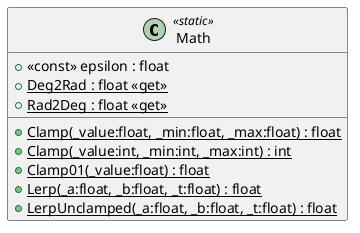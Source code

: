 @startuml
class Math <<static>> {
    + <<const>> epsilon : float
    + {static} Deg2Rad : float <<get>>
    + {static} Rad2Deg : float <<get>>
    + {static} Clamp(_value:float, _min:float, _max:float) : float
    + {static} Clamp(_value:int, _min:int, _max:int) : int
    + {static} Clamp01(_value:float) : float
    + {static} Lerp(_a:float, _b:float, _t:float) : float
    + {static} LerpUnclamped(_a:float, _b:float, _t:float) : float
}
@enduml
